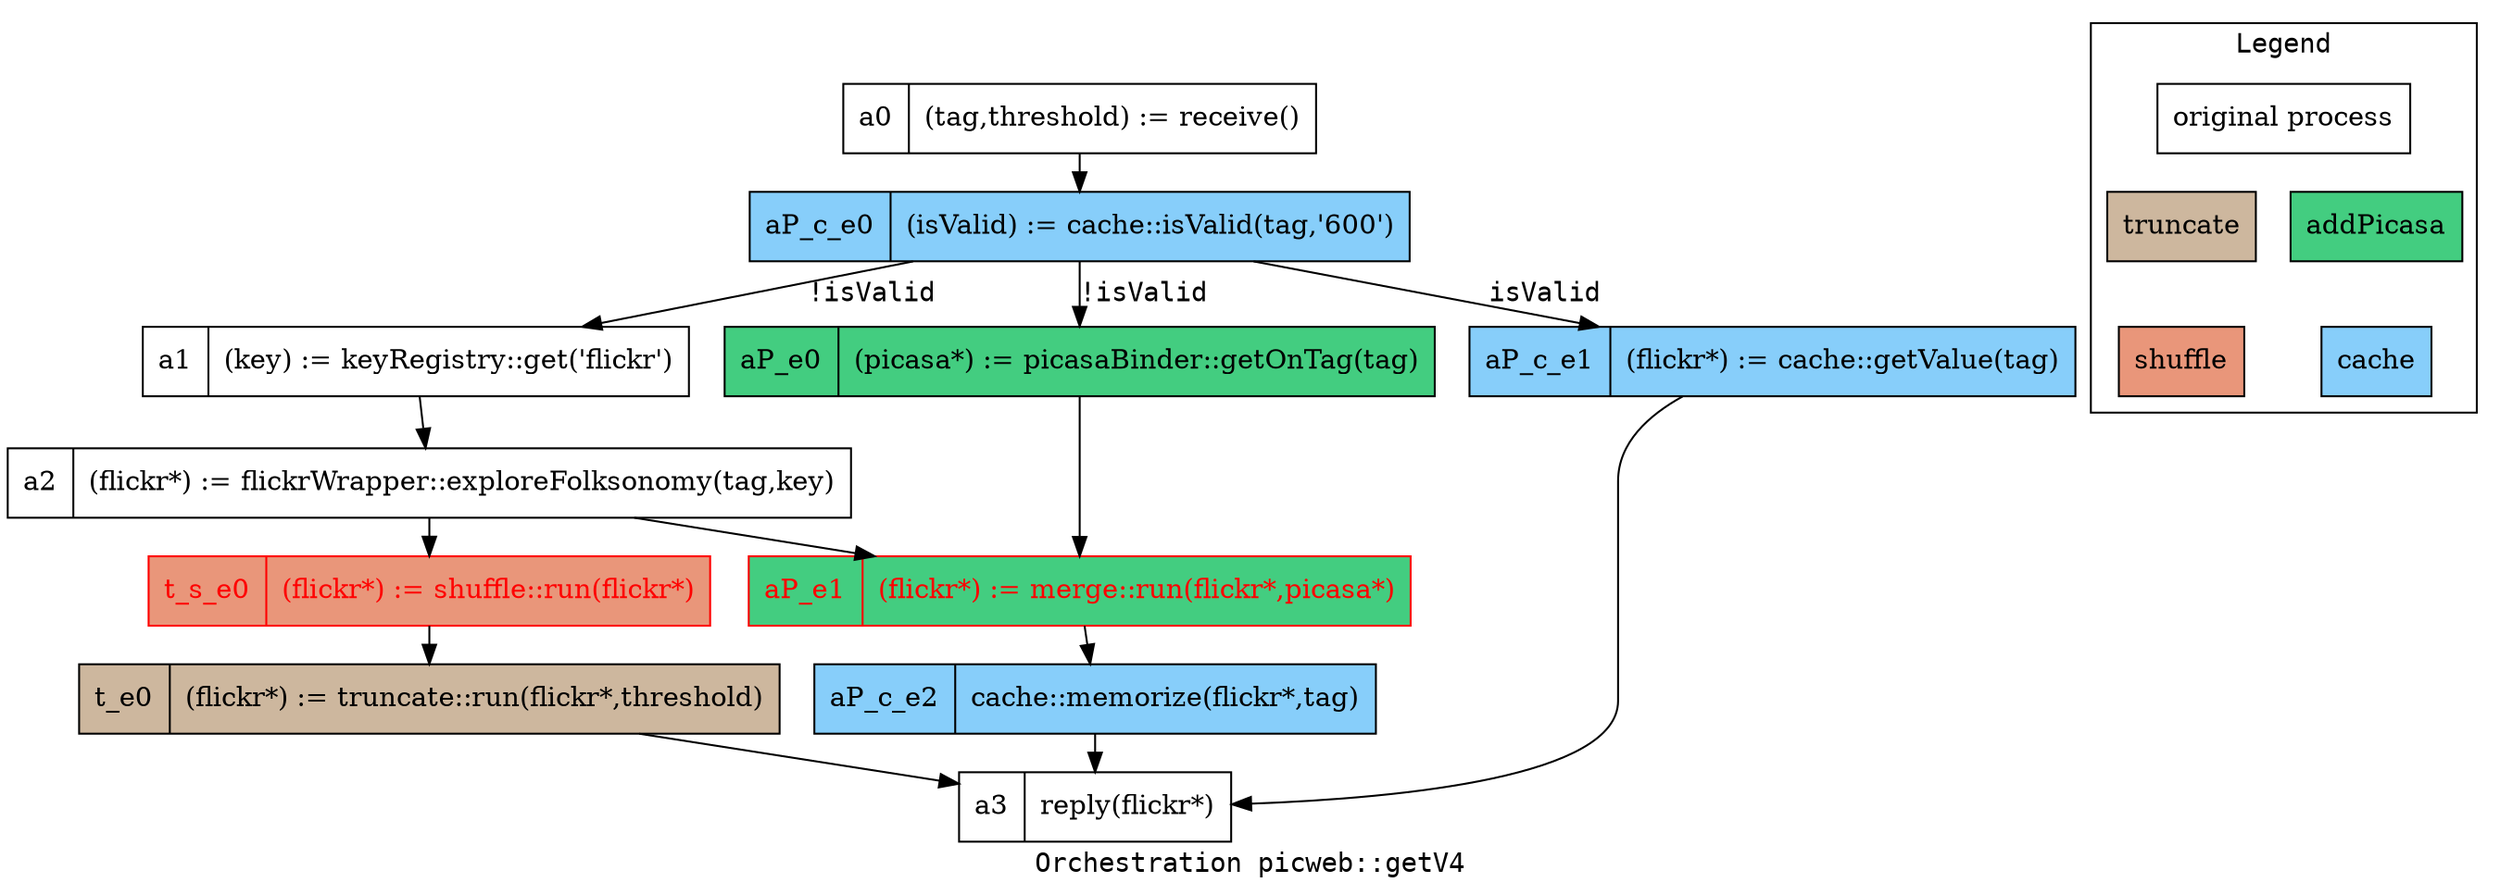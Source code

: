 digraph picweb_getV4 {
  fontname=Courier;
  node [shape=record];
  edge [fontname=Courier];
  label="Orchestration picweb::getV4";
  
  picweb_getV4_a0 [label="a0|(tag,threshold) := receive()"];
  picweb_getV4_a1 [label="a1|(key) := keyRegistry::get('flickr')"];
  picweb_getV4_a2 [label="a2|(flickr*) := flickrWrapper::exploreFolksonomy(tag,key)"];
  picweb_getV4_a3 [label="a3|reply(flickr*)"];
  picweb_getV4_t_e0 [label="t_e0|(flickr*) := truncate::run(flickr*,threshold)",style=filled, fillcolor="bisque3"];
  picweb_getV4_aP_e0 [label="aP_e0|(picasa*) := picasaBinder::getOnTag(tag)", style=filled, fillcolor="seagreen3"];
  picweb_getV4_aP_e1 [label="aP_e1|(flickr*) := merge::run(flickr*,picasa*)", style=filled, fillcolor="seagreen3",color=red,fontcolor=red];
  picweb_getV4_aP_c_e0 [label="aP_c_e0|(isValid) := cache::isValid(tag,'600')", style=filled, fillcolor="lightskyblue"];
  picweb_getV4_aP_c_e1 [label="aP_c_e1|(flickr*) := cache::getValue(tag)", style=filled, fillcolor="lightskyblue"];
  picweb_getV4_aP_c_e2 [label="aP_c_e2|cache::memorize(flickr*,tag)", style=filled, fillcolor="lightskyblue"];

  picweb_getV4_t_s_e0 [label="t_s_e0|(flickr*) := shuffle::run(flickr*)",style=filled, fillcolor="darksalmon",color=red,fontcolor=red];

  picweb_getV4_a0 -> picweb_getV4_aP_c_e0 ;
  picweb_getV4_a1 -> picweb_getV4_a2 ;
  picweb_getV4_a2 -> picweb_getV4_t_s_e0 ;
  picweb_getV4_a2 -> picweb_getV4_aP_e1 ;
  picweb_getV4_t_e0 -> picweb_getV4_a3 ;
  picweb_getV4_t_s_e0 -> picweb_getV4_t_e0 ;
  picweb_getV4_aP_e0 -> picweb_getV4_aP_e1 ;
  picweb_getV4_aP_e1 -> picweb_getV4_aP_c_e2 ;
  picweb_getV4_aP_c_e0 -> picweb_getV4_a1 [label="!isValid"];
  picweb_getV4_aP_c_e0 -> picweb_getV4_aP_e0 [label="!isValid"];
  picweb_getV4_aP_c_e0 -> picweb_getV4_aP_c_e1 [label="isValid"];
  picweb_getV4_aP_c_e1 -> picweb_getV4_a3 ;
  picweb_getV4_aP_c_e2 -> picweb_getV4_a3 ;

subgraph cluster_legend {
          label = "Legend";
          ranksep=0.02;
          orig [label="original process"];
          t [label="truncate", style=filled, fillcolor="bisque3"];
	  aP [label="addPicasa", style=filled, fillcolor="seagreen3"];
	  c [label="cache", style=filled, fillcolor="lightskyblue"];
	  s [label="shuffle", style=filled, fillcolor="darksalmon"];
          orig -> t [style="invis",arrowsize=0];
	  orig -> aP [style="invis",arrowsize=0];
	  aP -> c [style="invis",arrowsize=0];
	  t -> s [style="invis",arrowsize=0];
  }


} 

